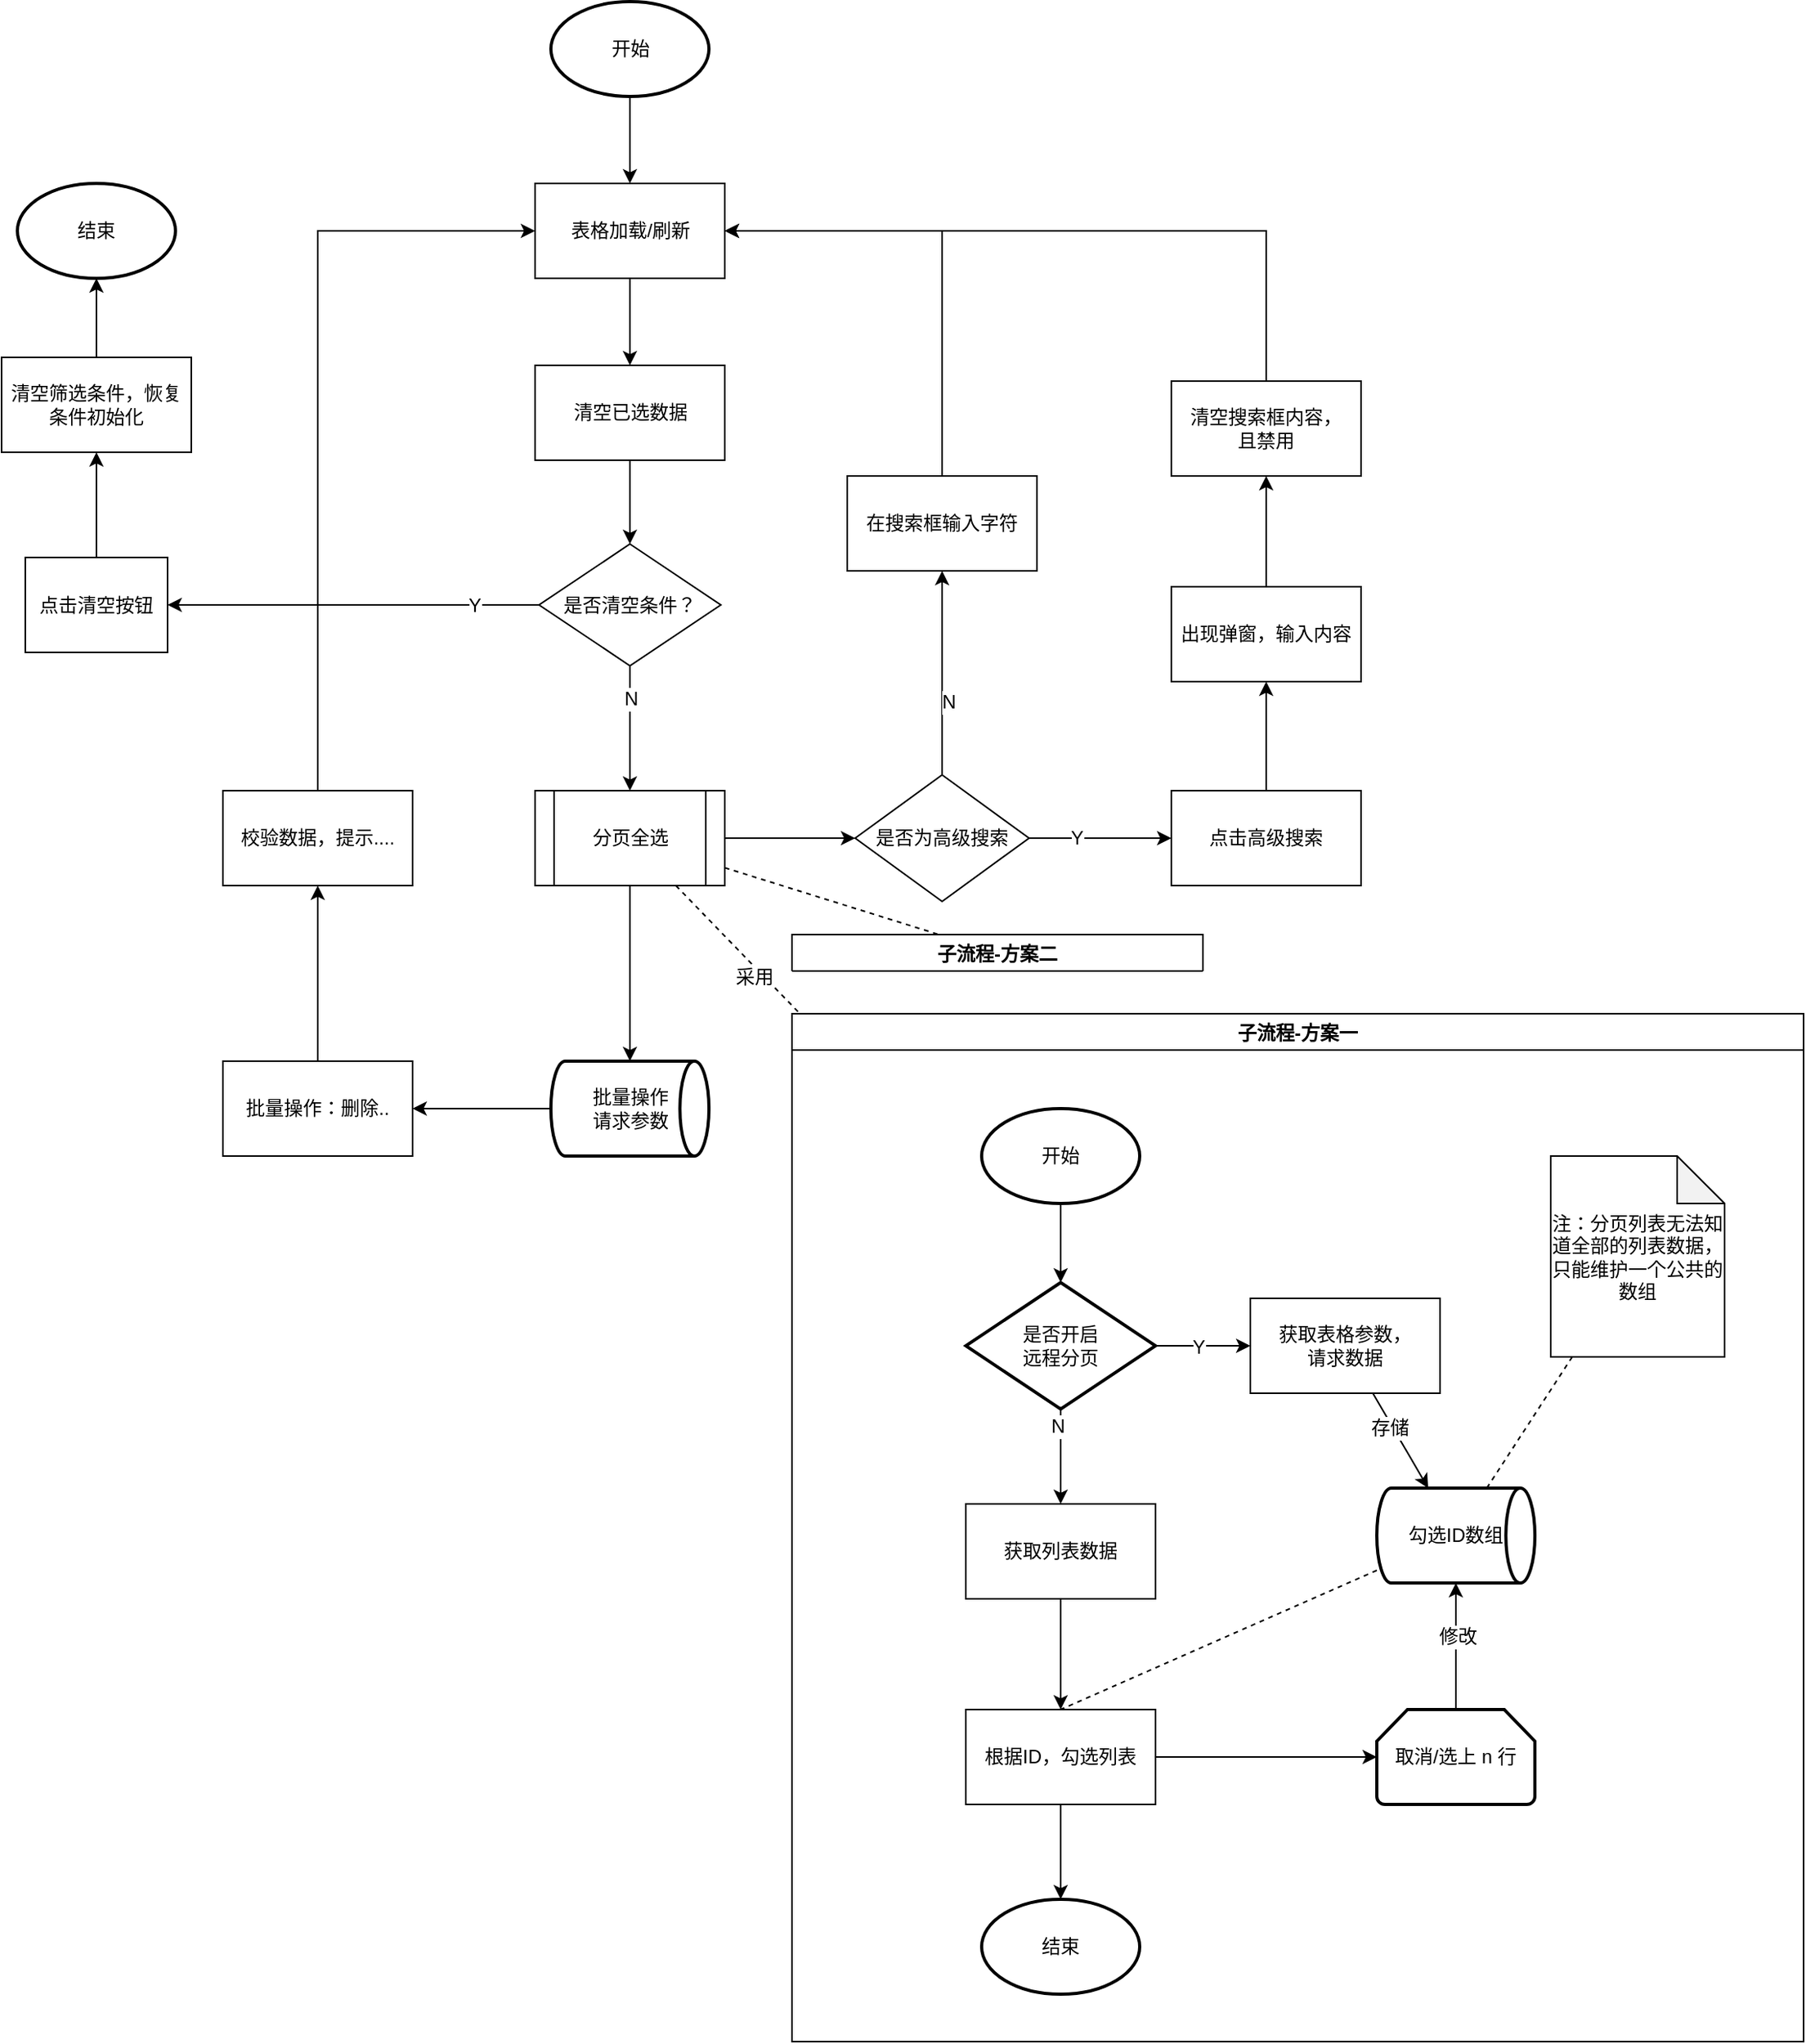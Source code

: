 <mxfile version="16.4.5" type="github">
  <diagram id="tylmd6H703V4njI5NdVM" name="流程图">
    <mxGraphModel dx="2692" dy="547" grid="1" gridSize="10" guides="1" tooltips="1" connect="1" arrows="1" fold="1" page="1" pageScale="1" pageWidth="827" pageHeight="1169" math="0" shadow="0">
      <root>
        <mxCell id="0" />
        <mxCell id="1" parent="0" />
        <mxCell id="W9F6NNUQzTTmFKawhoOd-1" value="" style="edgeStyle=orthogonalEdgeStyle;rounded=0;orthogonalLoop=1;jettySize=auto;html=1;" parent="1" source="W9F6NNUQzTTmFKawhoOd-2" target="W9F6NNUQzTTmFKawhoOd-36" edge="1">
          <mxGeometry relative="1" as="geometry" />
        </mxCell>
        <mxCell id="W9F6NNUQzTTmFKawhoOd-2" value="开始" style="strokeWidth=2;html=1;shape=mxgraph.flowchart.start_1;whiteSpace=wrap;" parent="1" vertex="1">
          <mxGeometry x="-1072.5" y="270" width="100" height="60" as="geometry" />
        </mxCell>
        <mxCell id="W9F6NNUQzTTmFKawhoOd-3" value="" style="edgeStyle=orthogonalEdgeStyle;rounded=0;orthogonalLoop=1;jettySize=auto;html=1;" parent="1" source="W9F6NNUQzTTmFKawhoOd-4" target="W9F6NNUQzTTmFKawhoOd-6" edge="1">
          <mxGeometry relative="1" as="geometry" />
        </mxCell>
        <mxCell id="W9F6NNUQzTTmFKawhoOd-4" value="点击高级搜索" style="rounded=0;whiteSpace=wrap;html=1;" parent="1" vertex="1">
          <mxGeometry x="-680" y="769" width="120" height="60" as="geometry" />
        </mxCell>
        <mxCell id="W9F6NNUQzTTmFKawhoOd-5" style="edgeStyle=orthogonalEdgeStyle;rounded=0;orthogonalLoop=1;jettySize=auto;html=1;" parent="1" source="W9F6NNUQzTTmFKawhoOd-6" target="W9F6NNUQzTTmFKawhoOd-35" edge="1">
          <mxGeometry relative="1" as="geometry">
            <mxPoint x="-940" y="943" as="targetPoint" />
          </mxGeometry>
        </mxCell>
        <mxCell id="W9F6NNUQzTTmFKawhoOd-6" value="出现弹窗，输入内容" style="rounded=0;whiteSpace=wrap;html=1;" parent="1" vertex="1">
          <mxGeometry x="-680" y="640" width="120" height="60" as="geometry" />
        </mxCell>
        <mxCell id="W9F6NNUQzTTmFKawhoOd-7" value="结束" style="strokeWidth=2;html=1;shape=mxgraph.flowchart.start_1;whiteSpace=wrap;" parent="1" vertex="1">
          <mxGeometry x="-1410" y="385" width="100" height="60" as="geometry" />
        </mxCell>
        <mxCell id="W9F6NNUQzTTmFKawhoOd-8" value="子流程-方案一" style="swimlane;" parent="1" vertex="1">
          <mxGeometry x="-920" y="910" width="640" height="650" as="geometry">
            <mxRectangle x="-920" y="910" width="270" height="23" as="alternateBounds" />
          </mxGeometry>
        </mxCell>
        <mxCell id="W9F6NNUQzTTmFKawhoOd-9" value="获取表格参数，&lt;br&gt;请求数据" style="rounded=0;whiteSpace=wrap;html=1;" parent="W9F6NNUQzTTmFKawhoOd-8" vertex="1">
          <mxGeometry x="290" y="180" width="120" height="60" as="geometry" />
        </mxCell>
        <mxCell id="W9F6NNUQzTTmFKawhoOd-10" style="edgeStyle=orthogonalEdgeStyle;rounded=0;orthogonalLoop=1;jettySize=auto;html=1;" parent="W9F6NNUQzTTmFKawhoOd-8" source="W9F6NNUQzTTmFKawhoOd-13" target="W9F6NNUQzTTmFKawhoOd-24" edge="1">
          <mxGeometry relative="1" as="geometry">
            <mxPoint x="320" y="555" as="sourcePoint" />
          </mxGeometry>
        </mxCell>
        <mxCell id="W9F6NNUQzTTmFKawhoOd-11" style="edgeStyle=orthogonalEdgeStyle;rounded=0;orthogonalLoop=1;jettySize=auto;html=1;entryX=0.5;entryY=0;entryDx=0;entryDy=0;" parent="W9F6NNUQzTTmFKawhoOd-8" source="W9F6NNUQzTTmFKawhoOd-12" target="W9F6NNUQzTTmFKawhoOd-13" edge="1">
          <mxGeometry relative="1" as="geometry" />
        </mxCell>
        <mxCell id="W9F6NNUQzTTmFKawhoOd-12" value="获取列表数据" style="rounded=0;whiteSpace=wrap;html=1;" parent="W9F6NNUQzTTmFKawhoOd-8" vertex="1">
          <mxGeometry x="110" y="310" width="120" height="60" as="geometry" />
        </mxCell>
        <mxCell id="W9F6NNUQzTTmFKawhoOd-13" value="根据ID，勾选列表" style="rounded=0;whiteSpace=wrap;html=1;" parent="W9F6NNUQzTTmFKawhoOd-8" vertex="1">
          <mxGeometry x="110" y="440" width="120" height="60" as="geometry" />
        </mxCell>
        <mxCell id="W9F6NNUQzTTmFKawhoOd-14" value="取消/选上 n 行" style="strokeWidth=2;html=1;shape=mxgraph.flowchart.loop_limit;whiteSpace=wrap;" parent="W9F6NNUQzTTmFKawhoOd-8" vertex="1">
          <mxGeometry x="370" y="440" width="100" height="60" as="geometry" />
        </mxCell>
        <mxCell id="W9F6NNUQzTTmFKawhoOd-15" value="" style="edgeStyle=orthogonalEdgeStyle;rounded=0;orthogonalLoop=1;jettySize=auto;html=1;" parent="W9F6NNUQzTTmFKawhoOd-8" source="W9F6NNUQzTTmFKawhoOd-13" target="W9F6NNUQzTTmFKawhoOd-14" edge="1">
          <mxGeometry relative="1" as="geometry">
            <mxPoint x="450" y="514" as="targetPoint" />
          </mxGeometry>
        </mxCell>
        <mxCell id="W9F6NNUQzTTmFKawhoOd-16" value="" style="endArrow=classic;html=1;" parent="W9F6NNUQzTTmFKawhoOd-8" source="W9F6NNUQzTTmFKawhoOd-9" target="W9F6NNUQzTTmFKawhoOd-25" edge="1">
          <mxGeometry width="50" height="50" relative="1" as="geometry">
            <mxPoint x="200" y="296" as="sourcePoint" />
            <mxPoint x="320" y="285.698" as="targetPoint" />
          </mxGeometry>
        </mxCell>
        <mxCell id="W9F6NNUQzTTmFKawhoOd-17" value="存储" style="text;html=1;align=center;verticalAlign=middle;resizable=0;points=[];labelBackgroundColor=#ffffff;" parent="W9F6NNUQzTTmFKawhoOd-16" vertex="1" connectable="0">
          <mxGeometry x="-0.303" y="-2" relative="1" as="geometry">
            <mxPoint as="offset" />
          </mxGeometry>
        </mxCell>
        <mxCell id="W9F6NNUQzTTmFKawhoOd-18" value="" style="endArrow=none;dashed=1;html=1;entryX=0.5;entryY=0;entryDx=0;entryDy=0;" parent="W9F6NNUQzTTmFKawhoOd-8" source="W9F6NNUQzTTmFKawhoOd-25" target="W9F6NNUQzTTmFKawhoOd-13" edge="1">
          <mxGeometry width="50" height="50" relative="1" as="geometry">
            <mxPoint x="397.895" y="357" as="sourcePoint" />
            <mxPoint x="410" y="421.711" as="targetPoint" />
          </mxGeometry>
        </mxCell>
        <mxCell id="W9F6NNUQzTTmFKawhoOd-19" style="edgeStyle=orthogonalEdgeStyle;rounded=0;orthogonalLoop=1;jettySize=auto;html=1;" parent="W9F6NNUQzTTmFKawhoOd-8" source="W9F6NNUQzTTmFKawhoOd-14" target="W9F6NNUQzTTmFKawhoOd-25" edge="1">
          <mxGeometry relative="1" as="geometry">
            <mxPoint x="320" y="588" as="sourcePoint" />
            <mxPoint x="435" y="357" as="targetPoint" />
          </mxGeometry>
        </mxCell>
        <mxCell id="W9F6NNUQzTTmFKawhoOd-20" value="修改" style="text;html=1;align=center;verticalAlign=middle;resizable=0;points=[];labelBackgroundColor=#ffffff;" parent="W9F6NNUQzTTmFKawhoOd-19" vertex="1" connectable="0">
          <mxGeometry x="0.163" y="-1" relative="1" as="geometry">
            <mxPoint as="offset" />
          </mxGeometry>
        </mxCell>
        <mxCell id="W9F6NNUQzTTmFKawhoOd-21" value="" style="edgeStyle=orthogonalEdgeStyle;rounded=0;orthogonalLoop=1;jettySize=auto;html=1;" parent="W9F6NNUQzTTmFKawhoOd-8" source="W9F6NNUQzTTmFKawhoOd-30" target="W9F6NNUQzTTmFKawhoOd-9" edge="1">
          <mxGeometry relative="1" as="geometry">
            <mxPoint x="140" y="200" as="targetPoint" />
          </mxGeometry>
        </mxCell>
        <mxCell id="W9F6NNUQzTTmFKawhoOd-22" value="Y" style="text;html=1;align=center;verticalAlign=middle;resizable=0;points=[];labelBackgroundColor=#ffffff;" parent="W9F6NNUQzTTmFKawhoOd-21" vertex="1" connectable="0">
          <mxGeometry x="-0.093" y="-1" relative="1" as="geometry">
            <mxPoint as="offset" />
          </mxGeometry>
        </mxCell>
        <mxCell id="W9F6NNUQzTTmFKawhoOd-23" value="开始" style="strokeWidth=2;html=1;shape=mxgraph.flowchart.start_1;whiteSpace=wrap;" parent="W9F6NNUQzTTmFKawhoOd-8" vertex="1">
          <mxGeometry x="120" y="60" width="100" height="60" as="geometry" />
        </mxCell>
        <mxCell id="W9F6NNUQzTTmFKawhoOd-24" value="结束" style="strokeWidth=2;html=1;shape=mxgraph.flowchart.start_1;whiteSpace=wrap;" parent="W9F6NNUQzTTmFKawhoOd-8" vertex="1">
          <mxGeometry x="120" y="560" width="100" height="60" as="geometry" />
        </mxCell>
        <mxCell id="W9F6NNUQzTTmFKawhoOd-25" value="勾选ID数组" style="strokeWidth=2;html=1;shape=mxgraph.flowchart.direct_data;whiteSpace=wrap;" parent="W9F6NNUQzTTmFKawhoOd-8" vertex="1">
          <mxGeometry x="370" y="300" width="100" height="60" as="geometry" />
        </mxCell>
        <mxCell id="W9F6NNUQzTTmFKawhoOd-26" value="&lt;span style=&quot;white-space: normal ; text-align: left&quot;&gt;注：分页列表无法知道全部的列表数据，只能维护一个公共的数组&lt;/span&gt;" style="shape=note;whiteSpace=wrap;html=1;backgroundOutline=1;darkOpacity=0.05;" parent="W9F6NNUQzTTmFKawhoOd-8" vertex="1">
          <mxGeometry x="480" y="90" width="110" height="127" as="geometry" />
        </mxCell>
        <mxCell id="W9F6NNUQzTTmFKawhoOd-27" value="" style="endArrow=none;dashed=1;html=1;" parent="W9F6NNUQzTTmFKawhoOd-8" source="W9F6NNUQzTTmFKawhoOd-26" target="W9F6NNUQzTTmFKawhoOd-25" edge="1">
          <mxGeometry width="50" height="50" relative="1" as="geometry">
            <mxPoint x="461.85" y="277" as="sourcePoint" />
            <mxPoint x="389.289" y="213.5" as="targetPoint" />
          </mxGeometry>
        </mxCell>
        <mxCell id="W9F6NNUQzTTmFKawhoOd-28" style="edgeStyle=orthogonalEdgeStyle;rounded=0;orthogonalLoop=1;jettySize=auto;html=1;exitX=0.5;exitY=1;exitDx=0;exitDy=0;exitPerimeter=0;" parent="W9F6NNUQzTTmFKawhoOd-8" source="W9F6NNUQzTTmFKawhoOd-30" target="W9F6NNUQzTTmFKawhoOd-12" edge="1">
          <mxGeometry relative="1" as="geometry" />
        </mxCell>
        <mxCell id="W9F6NNUQzTTmFKawhoOd-29" value="N" style="text;html=1;align=center;verticalAlign=middle;resizable=0;points=[];labelBackgroundColor=#ffffff;" parent="W9F6NNUQzTTmFKawhoOd-28" vertex="1" connectable="0">
          <mxGeometry x="-0.646" y="-2" relative="1" as="geometry">
            <mxPoint as="offset" />
          </mxGeometry>
        </mxCell>
        <mxCell id="W9F6NNUQzTTmFKawhoOd-30" value="是否开启&lt;br&gt;远程分页" style="strokeWidth=2;html=1;shape=mxgraph.flowchart.decision;whiteSpace=wrap;" parent="W9F6NNUQzTTmFKawhoOd-8" vertex="1">
          <mxGeometry x="110" y="170" width="120" height="80" as="geometry" />
        </mxCell>
        <mxCell id="W9F6NNUQzTTmFKawhoOd-31" value="" style="edgeStyle=orthogonalEdgeStyle;rounded=0;orthogonalLoop=1;jettySize=auto;html=1;" parent="W9F6NNUQzTTmFKawhoOd-8" source="W9F6NNUQzTTmFKawhoOd-23" target="W9F6NNUQzTTmFKawhoOd-30" edge="1">
          <mxGeometry relative="1" as="geometry">
            <mxPoint x="-720" y="1077" as="sourcePoint" />
            <mxPoint x="-720" y="1170" as="targetPoint" />
          </mxGeometry>
        </mxCell>
        <mxCell id="W9F6NNUQzTTmFKawhoOd-32" value="" style="endArrow=none;dashed=1;html=1;" parent="1" source="W9F6NNUQzTTmFKawhoOd-37" target="W9F6NNUQzTTmFKawhoOd-8" edge="1">
          <mxGeometry width="50" height="50" relative="1" as="geometry">
            <mxPoint x="-870" y="1031" as="sourcePoint" />
            <mxPoint x="-799.289" y="981" as="targetPoint" />
          </mxGeometry>
        </mxCell>
        <mxCell id="W9F6NNUQzTTmFKawhoOd-33" value="采用" style="text;html=1;align=center;verticalAlign=middle;resizable=0;points=[];labelBackgroundColor=#ffffff;" parent="W9F6NNUQzTTmFKawhoOd-32" vertex="1" connectable="0">
          <mxGeometry x="0.349" y="-4" relative="1" as="geometry">
            <mxPoint x="-1" as="offset" />
          </mxGeometry>
        </mxCell>
        <mxCell id="W9F6NNUQzTTmFKawhoOd-34" style="edgeStyle=orthogonalEdgeStyle;rounded=0;orthogonalLoop=1;jettySize=auto;html=1;exitX=0.5;exitY=0;exitDx=0;exitDy=0;entryX=1;entryY=0.5;entryDx=0;entryDy=0;" parent="1" source="W9F6NNUQzTTmFKawhoOd-35" target="W9F6NNUQzTTmFKawhoOd-36" edge="1">
          <mxGeometry relative="1" as="geometry" />
        </mxCell>
        <mxCell id="W9F6NNUQzTTmFKawhoOd-35" value="清空搜索框内容，&lt;br&gt;且禁用" style="rounded=0;whiteSpace=wrap;html=1;" parent="1" vertex="1">
          <mxGeometry x="-680" y="510" width="120" height="60" as="geometry" />
        </mxCell>
        <mxCell id="W9F6NNUQzTTmFKawhoOd-36" value="表格加载/刷新" style="rounded=0;whiteSpace=wrap;html=1;" parent="1" vertex="1">
          <mxGeometry x="-1082.5" y="385" width="120" height="60" as="geometry" />
        </mxCell>
        <mxCell id="W9F6NNUQzTTmFKawhoOd-37" value="分页全选" style="shape=process;whiteSpace=wrap;html=1;backgroundOutline=1;" parent="1" vertex="1">
          <mxGeometry x="-1082.5" y="769" width="120" height="60" as="geometry" />
        </mxCell>
        <mxCell id="W9F6NNUQzTTmFKawhoOd-38" style="edgeStyle=orthogonalEdgeStyle;rounded=0;orthogonalLoop=1;jettySize=auto;html=1;" parent="1" source="W9F6NNUQzTTmFKawhoOd-80" target="W9F6NNUQzTTmFKawhoOd-4" edge="1">
          <mxGeometry relative="1" as="geometry">
            <mxPoint x="-1020" y="680" as="sourcePoint" />
          </mxGeometry>
        </mxCell>
        <mxCell id="W9F6NNUQzTTmFKawhoOd-39" value="Y" style="text;html=1;align=center;verticalAlign=middle;resizable=0;points=[];labelBackgroundColor=#ffffff;" parent="W9F6NNUQzTTmFKawhoOd-38" vertex="1" connectable="0">
          <mxGeometry x="-0.333" relative="1" as="geometry">
            <mxPoint as="offset" />
          </mxGeometry>
        </mxCell>
        <mxCell id="W9F6NNUQzTTmFKawhoOd-40" style="edgeStyle=orthogonalEdgeStyle;rounded=0;orthogonalLoop=1;jettySize=auto;html=1;" parent="1" source="W9F6NNUQzTTmFKawhoOd-84" target="W9F6NNUQzTTmFKawhoOd-43" edge="1">
          <mxGeometry relative="1" as="geometry" />
        </mxCell>
        <mxCell id="W9F6NNUQzTTmFKawhoOd-41" style="edgeStyle=orthogonalEdgeStyle;rounded=0;orthogonalLoop=1;jettySize=auto;html=1;exitX=0.5;exitY=0;exitDx=0;exitDy=0;" parent="1" source="W9F6NNUQzTTmFKawhoOd-43" target="W9F6NNUQzTTmFKawhoOd-7" edge="1">
          <mxGeometry relative="1" as="geometry" />
        </mxCell>
        <mxCell id="W9F6NNUQzTTmFKawhoOd-42" style="edgeStyle=orthogonalEdgeStyle;rounded=0;orthogonalLoop=1;jettySize=auto;html=1;exitX=0.5;exitY=1;exitDx=0;exitDy=0;" parent="1" source="W9F6NNUQzTTmFKawhoOd-37" target="W9F6NNUQzTTmFKawhoOd-51" edge="1">
          <mxGeometry relative="1" as="geometry">
            <mxPoint x="-1110" y="922" as="sourcePoint" />
            <mxPoint x="-1010" y="1160" as="targetPoint" />
          </mxGeometry>
        </mxCell>
        <mxCell id="W9F6NNUQzTTmFKawhoOd-43" value="清空筛选条件，恢复条件初始化" style="rounded=0;whiteSpace=wrap;html=1;" parent="1" vertex="1">
          <mxGeometry x="-1420" y="495" width="120" height="60" as="geometry" />
        </mxCell>
        <mxCell id="W9F6NNUQzTTmFKawhoOd-44" style="edgeStyle=orthogonalEdgeStyle;rounded=0;orthogonalLoop=1;jettySize=auto;html=1;exitX=0.5;exitY=0;exitDx=0;exitDy=0;entryX=0;entryY=0.5;entryDx=0;entryDy=0;" parent="1" source="W9F6NNUQzTTmFKawhoOd-45" target="W9F6NNUQzTTmFKawhoOd-36" edge="1">
          <mxGeometry relative="1" as="geometry">
            <mxPoint x="-1235" y="1120" as="sourcePoint" />
            <mxPoint x="-1385" y="1096.5" as="targetPoint" />
            <Array as="points" />
          </mxGeometry>
        </mxCell>
        <mxCell id="W9F6NNUQzTTmFKawhoOd-45" value="校验数据，提示...." style="rounded=0;whiteSpace=wrap;html=1;" parent="1" vertex="1">
          <mxGeometry x="-1280" y="769" width="120" height="60" as="geometry" />
        </mxCell>
        <mxCell id="W9F6NNUQzTTmFKawhoOd-46" value="是否清空条件？" style="rhombus;whiteSpace=wrap;html=1;" parent="1" vertex="1">
          <mxGeometry x="-1080" y="613" width="115" height="77" as="geometry" />
        </mxCell>
        <mxCell id="W9F6NNUQzTTmFKawhoOd-47" value="" style="edgeStyle=orthogonalEdgeStyle;rounded=0;orthogonalLoop=1;jettySize=auto;html=1;" parent="1" source="W9F6NNUQzTTmFKawhoOd-52" target="W9F6NNUQzTTmFKawhoOd-46" edge="1">
          <mxGeometry relative="1" as="geometry">
            <mxPoint x="-1020" y="570" as="sourcePoint" />
            <mxPoint x="-1030" y="650" as="targetPoint" />
          </mxGeometry>
        </mxCell>
        <mxCell id="W9F6NNUQzTTmFKawhoOd-48" value="" style="edgeStyle=orthogonalEdgeStyle;rounded=0;orthogonalLoop=1;jettySize=auto;html=1;" parent="1" source="W9F6NNUQzTTmFKawhoOd-46" target="W9F6NNUQzTTmFKawhoOd-37" edge="1">
          <mxGeometry relative="1" as="geometry">
            <mxPoint x="-1027.5" y="680" as="sourcePoint" />
            <mxPoint x="-1027.4" y="740.063" as="targetPoint" />
          </mxGeometry>
        </mxCell>
        <mxCell id="W9F6NNUQzTTmFKawhoOd-49" value="N" style="text;html=1;align=center;verticalAlign=middle;resizable=0;points=[];labelBackgroundColor=#ffffff;" parent="W9F6NNUQzTTmFKawhoOd-48" vertex="1" connectable="0">
          <mxGeometry x="0.201" y="3" relative="1" as="geometry">
            <mxPoint x="-3.0" y="-27" as="offset" />
          </mxGeometry>
        </mxCell>
        <mxCell id="W9F6NNUQzTTmFKawhoOd-50" value="" style="edgeStyle=orthogonalEdgeStyle;rounded=0;orthogonalLoop=1;jettySize=auto;html=1;" parent="1" source="W9F6NNUQzTTmFKawhoOd-51" target="W9F6NNUQzTTmFKawhoOd-55" edge="1">
          <mxGeometry relative="1" as="geometry">
            <mxPoint x="-1090" y="970" as="targetPoint" />
          </mxGeometry>
        </mxCell>
        <mxCell id="W9F6NNUQzTTmFKawhoOd-51" value="批量操作&lt;br&gt;请求参数" style="strokeWidth=2;html=1;shape=mxgraph.flowchart.direct_data;whiteSpace=wrap;" parent="1" vertex="1">
          <mxGeometry x="-1072.5" y="940" width="100" height="60" as="geometry" />
        </mxCell>
        <mxCell id="W9F6NNUQzTTmFKawhoOd-52" value="清空已选数据" style="rounded=0;whiteSpace=wrap;html=1;" parent="1" vertex="1">
          <mxGeometry x="-1082.5" y="500" width="120" height="60" as="geometry" />
        </mxCell>
        <mxCell id="W9F6NNUQzTTmFKawhoOd-53" value="" style="edgeStyle=orthogonalEdgeStyle;rounded=0;orthogonalLoop=1;jettySize=auto;html=1;" parent="1" source="W9F6NNUQzTTmFKawhoOd-36" target="W9F6NNUQzTTmFKawhoOd-52" edge="1">
          <mxGeometry relative="1" as="geometry">
            <mxPoint x="-1022.5" y="445" as="sourcePoint" />
            <mxPoint x="-1022.5" y="613" as="targetPoint" />
          </mxGeometry>
        </mxCell>
        <mxCell id="W9F6NNUQzTTmFKawhoOd-54" value="" style="edgeStyle=orthogonalEdgeStyle;rounded=0;orthogonalLoop=1;jettySize=auto;html=1;" parent="1" source="W9F6NNUQzTTmFKawhoOd-55" target="W9F6NNUQzTTmFKawhoOd-45" edge="1">
          <mxGeometry relative="1" as="geometry" />
        </mxCell>
        <mxCell id="W9F6NNUQzTTmFKawhoOd-55" value="&lt;span style=&quot;white-space: normal&quot;&gt;批量操作：删除..&lt;/span&gt;" style="rounded=0;whiteSpace=wrap;html=1;" parent="1" vertex="1">
          <mxGeometry x="-1280" y="940" width="120" height="60" as="geometry" />
        </mxCell>
        <mxCell id="W9F6NNUQzTTmFKawhoOd-56" value="子流程-方案二" style="swimlane;" parent="1" vertex="1" collapsed="1">
          <mxGeometry x="-920" y="860" width="260" height="23" as="geometry">
            <mxRectangle x="-920" y="860" width="640" height="650" as="alternateBounds" />
          </mxGeometry>
        </mxCell>
        <mxCell id="W9F6NNUQzTTmFKawhoOd-57" value="" style="edgeStyle=orthogonalEdgeStyle;rounded=0;orthogonalLoop=1;jettySize=auto;html=1;" parent="W9F6NNUQzTTmFKawhoOd-56" source="W9F6NNUQzTTmFKawhoOd-69" target="W9F6NNUQzTTmFKawhoOd-60" edge="1">
          <mxGeometry relative="1" as="geometry">
            <mxPoint x="290" y="227" as="sourcePoint" />
          </mxGeometry>
        </mxCell>
        <mxCell id="W9F6NNUQzTTmFKawhoOd-58" style="edgeStyle=orthogonalEdgeStyle;rounded=0;orthogonalLoop=1;jettySize=auto;html=1;exitX=0;exitY=0.5;exitDx=0;exitDy=0;" parent="W9F6NNUQzTTmFKawhoOd-56" source="W9F6NNUQzTTmFKawhoOd-75" target="W9F6NNUQzTTmFKawhoOd-63" edge="1">
          <mxGeometry relative="1" as="geometry">
            <mxPoint x="290" y="440" as="targetPoint" />
          </mxGeometry>
        </mxCell>
        <mxCell id="W9F6NNUQzTTmFKawhoOd-59" value="N" style="text;html=1;align=center;verticalAlign=middle;resizable=0;points=[];labelBackgroundColor=#ffffff;" parent="W9F6NNUQzTTmFKawhoOd-58" vertex="1" connectable="0">
          <mxGeometry x="-0.611" y="25" relative="1" as="geometry">
            <mxPoint as="offset" />
          </mxGeometry>
        </mxCell>
        <mxCell id="W9F6NNUQzTTmFKawhoOd-60" value="获取列表数据" style="rounded=0;whiteSpace=wrap;html=1;" parent="W9F6NNUQzTTmFKawhoOd-56" vertex="1">
          <mxGeometry x="230" y="167" width="120" height="60" as="geometry" />
        </mxCell>
        <mxCell id="W9F6NNUQzTTmFKawhoOd-61" value="" style="edgeStyle=orthogonalEdgeStyle;rounded=0;orthogonalLoop=1;jettySize=auto;html=1;exitX=1;exitY=0.5;exitDx=0;exitDy=0;" parent="W9F6NNUQzTTmFKawhoOd-56" source="W9F6NNUQzTTmFKawhoOd-75" target="W9F6NNUQzTTmFKawhoOd-66" edge="1">
          <mxGeometry relative="1" as="geometry" />
        </mxCell>
        <mxCell id="W9F6NNUQzTTmFKawhoOd-62" value="Y" style="text;html=1;align=center;verticalAlign=middle;resizable=0;points=[];labelBackgroundColor=#ffffff;" parent="W9F6NNUQzTTmFKawhoOd-61" vertex="1" connectable="0">
          <mxGeometry x="-0.217" y="-10" relative="1" as="geometry">
            <mxPoint as="offset" />
          </mxGeometry>
        </mxCell>
        <mxCell id="W9F6NNUQzTTmFKawhoOd-63" value="选上 n 行" style="strokeWidth=2;html=1;shape=mxgraph.flowchart.loop_limit;whiteSpace=wrap;" parent="W9F6NNUQzTTmFKawhoOd-56" vertex="1">
          <mxGeometry x="130" y="380" width="100" height="60" as="geometry" />
        </mxCell>
        <mxCell id="W9F6NNUQzTTmFKawhoOd-64" style="edgeStyle=orthogonalEdgeStyle;rounded=0;orthogonalLoop=1;jettySize=auto;html=1;" parent="W9F6NNUQzTTmFKawhoOd-56" source="W9F6NNUQzTTmFKawhoOd-66" target="W9F6NNUQzTTmFKawhoOd-72" edge="1">
          <mxGeometry relative="1" as="geometry" />
        </mxCell>
        <mxCell id="W9F6NNUQzTTmFKawhoOd-65" value="修改unselect_list" style="text;html=1;align=center;verticalAlign=middle;resizable=0;points=[];labelBackgroundColor=#ffffff;" parent="W9F6NNUQzTTmFKawhoOd-64" vertex="1" connectable="0">
          <mxGeometry x="-0.339" y="-1" relative="1" as="geometry">
            <mxPoint as="offset" />
          </mxGeometry>
        </mxCell>
        <mxCell id="W9F6NNUQzTTmFKawhoOd-66" value="取消 n 行" style="strokeWidth=2;html=1;shape=mxgraph.flowchart.loop_limit;whiteSpace=wrap;" parent="W9F6NNUQzTTmFKawhoOd-56" vertex="1">
          <mxGeometry x="370" y="380" width="100" height="60" as="geometry" />
        </mxCell>
        <mxCell id="W9F6NNUQzTTmFKawhoOd-67" style="edgeStyle=orthogonalEdgeStyle;rounded=0;orthogonalLoop=1;jettySize=auto;html=1;" parent="W9F6NNUQzTTmFKawhoOd-56" source="W9F6NNUQzTTmFKawhoOd-63" target="W9F6NNUQzTTmFKawhoOd-72" edge="1">
          <mxGeometry relative="1" as="geometry">
            <mxPoint x="440" y="588" as="sourcePoint" />
            <mxPoint x="555" y="357" as="targetPoint" />
          </mxGeometry>
        </mxCell>
        <mxCell id="W9F6NNUQzTTmFKawhoOd-68" value="修改select_list" style="text;html=1;align=center;verticalAlign=middle;resizable=0;points=[];labelBackgroundColor=#ffffff;" parent="W9F6NNUQzTTmFKawhoOd-67" vertex="1" connectable="0">
          <mxGeometry x="0.163" y="-1" relative="1" as="geometry">
            <mxPoint as="offset" />
          </mxGeometry>
        </mxCell>
        <mxCell id="W9F6NNUQzTTmFKawhoOd-69" value="开始" style="strokeWidth=2;html=1;shape=mxgraph.flowchart.start_1;whiteSpace=wrap;" parent="W9F6NNUQzTTmFKawhoOd-56" vertex="1">
          <mxGeometry x="240" y="60" width="100" height="60" as="geometry" />
        </mxCell>
        <mxCell id="W9F6NNUQzTTmFKawhoOd-70" value="结束" style="strokeWidth=2;html=1;shape=mxgraph.flowchart.start_1;whiteSpace=wrap;" parent="W9F6NNUQzTTmFKawhoOd-56" vertex="1">
          <mxGeometry x="430" y="530" width="100" height="60" as="geometry" />
        </mxCell>
        <mxCell id="W9F6NNUQzTTmFKawhoOd-71" value="" style="edgeStyle=orthogonalEdgeStyle;rounded=0;orthogonalLoop=1;jettySize=auto;html=1;" parent="W9F6NNUQzTTmFKawhoOd-56" source="W9F6NNUQzTTmFKawhoOd-72" target="W9F6NNUQzTTmFKawhoOd-70" edge="1">
          <mxGeometry relative="1" as="geometry">
            <mxPoint x="450" y="560" as="targetPoint" />
          </mxGeometry>
        </mxCell>
        <mxCell id="W9F6NNUQzTTmFKawhoOd-72" value="请求对象" style="strokeWidth=2;html=1;shape=mxgraph.flowchart.direct_data;whiteSpace=wrap;" parent="W9F6NNUQzTTmFKawhoOd-56" vertex="1">
          <mxGeometry x="270" y="530" width="100" height="60" as="geometry" />
        </mxCell>
        <mxCell id="W9F6NNUQzTTmFKawhoOd-73" value="&lt;span style=&quot;white-space: normal ; text-align: left&quot;&gt;注：通过mode决定list是正选还是反选&lt;/span&gt;" style="shape=note;whiteSpace=wrap;html=1;backgroundOutline=1;darkOpacity=0.05;" parent="W9F6NNUQzTTmFKawhoOd-56" vertex="1">
          <mxGeometry x="30" y="470" width="110" height="127" as="geometry" />
        </mxCell>
        <mxCell id="W9F6NNUQzTTmFKawhoOd-74" value="" style="endArrow=none;dashed=1;html=1;" parent="W9F6NNUQzTTmFKawhoOd-56" source="W9F6NNUQzTTmFKawhoOd-73" target="W9F6NNUQzTTmFKawhoOd-72" edge="1">
          <mxGeometry width="50" height="50" relative="1" as="geometry">
            <mxPoint x="606.266" y="187" as="sourcePoint" />
            <mxPoint x="509.289" y="213.5" as="targetPoint" />
          </mxGeometry>
        </mxCell>
        <mxCell id="W9F6NNUQzTTmFKawhoOd-75" value="是否为全选模式？" style="rhombus;whiteSpace=wrap;html=1;" parent="W9F6NNUQzTTmFKawhoOd-56" vertex="1">
          <mxGeometry x="230" y="270" width="120" height="80" as="geometry" />
        </mxCell>
        <mxCell id="W9F6NNUQzTTmFKawhoOd-76" style="edgeStyle=orthogonalEdgeStyle;rounded=0;orthogonalLoop=1;jettySize=auto;html=1;" parent="W9F6NNUQzTTmFKawhoOd-56" source="W9F6NNUQzTTmFKawhoOd-60" target="W9F6NNUQzTTmFKawhoOd-75" edge="1">
          <mxGeometry relative="1" as="geometry">
            <mxPoint x="30" y="1170" as="sourcePoint" />
            <mxPoint x="-70" y="1300" as="targetPoint" />
          </mxGeometry>
        </mxCell>
        <mxCell id="W9F6NNUQzTTmFKawhoOd-77" value="" style="endArrow=none;dashed=1;html=1;" parent="1" source="W9F6NNUQzTTmFKawhoOd-37" target="W9F6NNUQzTTmFKawhoOd-56" edge="1">
          <mxGeometry width="50" height="50" relative="1" as="geometry">
            <mxPoint x="-1022.5" y="879" as="sourcePoint" />
            <mxPoint x="-1022.5" y="899.711" as="targetPoint" />
          </mxGeometry>
        </mxCell>
        <mxCell id="W9F6NNUQzTTmFKawhoOd-78" value="" style="edgeStyle=orthogonalEdgeStyle;rounded=0;orthogonalLoop=1;jettySize=auto;html=1;" parent="1" source="W9F6NNUQzTTmFKawhoOd-80" target="W9F6NNUQzTTmFKawhoOd-83" edge="1">
          <mxGeometry relative="1" as="geometry" />
        </mxCell>
        <mxCell id="W9F6NNUQzTTmFKawhoOd-79" value="N" style="text;html=1;align=center;verticalAlign=middle;resizable=0;points=[];labelBackgroundColor=#ffffff;" parent="W9F6NNUQzTTmFKawhoOd-78" vertex="1" connectable="0">
          <mxGeometry x="-0.287" y="-4" relative="1" as="geometry">
            <mxPoint as="offset" />
          </mxGeometry>
        </mxCell>
        <mxCell id="W9F6NNUQzTTmFKawhoOd-80" value="是否为高级搜索" style="rhombus;whiteSpace=wrap;html=1;" parent="1" vertex="1">
          <mxGeometry x="-880" y="759" width="110" height="80" as="geometry" />
        </mxCell>
        <mxCell id="W9F6NNUQzTTmFKawhoOd-81" style="edgeStyle=orthogonalEdgeStyle;rounded=0;orthogonalLoop=1;jettySize=auto;html=1;" parent="1" source="W9F6NNUQzTTmFKawhoOd-37" target="W9F6NNUQzTTmFKawhoOd-80" edge="1">
          <mxGeometry relative="1" as="geometry">
            <mxPoint x="-962.5" y="799" as="sourcePoint" />
            <mxPoint x="-730" y="799" as="targetPoint" />
          </mxGeometry>
        </mxCell>
        <mxCell id="W9F6NNUQzTTmFKawhoOd-82" style="edgeStyle=orthogonalEdgeStyle;rounded=0;orthogonalLoop=1;jettySize=auto;html=1;exitX=0.5;exitY=0;exitDx=0;exitDy=0;entryX=1;entryY=0.5;entryDx=0;entryDy=0;" parent="1" source="W9F6NNUQzTTmFKawhoOd-83" target="W9F6NNUQzTTmFKawhoOd-36" edge="1">
          <mxGeometry relative="1" as="geometry" />
        </mxCell>
        <mxCell id="W9F6NNUQzTTmFKawhoOd-83" value="在搜索框输入字符" style="rounded=0;whiteSpace=wrap;html=1;" parent="1" vertex="1">
          <mxGeometry x="-885" y="570" width="120" height="60" as="geometry" />
        </mxCell>
        <mxCell id="W9F6NNUQzTTmFKawhoOd-84" value="点击清空按钮" style="rounded=0;whiteSpace=wrap;html=1;" parent="1" vertex="1">
          <mxGeometry x="-1405" y="621.5" width="90" height="60" as="geometry" />
        </mxCell>
        <mxCell id="W9F6NNUQzTTmFKawhoOd-85" style="edgeStyle=orthogonalEdgeStyle;rounded=0;orthogonalLoop=1;jettySize=auto;html=1;exitX=0;exitY=0.5;exitDx=0;exitDy=0;" parent="1" source="W9F6NNUQzTTmFKawhoOd-46" target="W9F6NNUQzTTmFKawhoOd-84" edge="1">
          <mxGeometry relative="1" as="geometry">
            <mxPoint x="-1075" y="651.5" as="sourcePoint" />
            <mxPoint x="-1290" y="651.5" as="targetPoint" />
          </mxGeometry>
        </mxCell>
        <mxCell id="W9F6NNUQzTTmFKawhoOd-86" value="Y" style="text;html=1;align=center;verticalAlign=middle;resizable=0;points=[];labelBackgroundColor=#ffffff;" parent="W9F6NNUQzTTmFKawhoOd-85" vertex="1" connectable="0">
          <mxGeometry x="-0.771" y="3" relative="1" as="geometry">
            <mxPoint x="-14" y="-3" as="offset" />
          </mxGeometry>
        </mxCell>
      </root>
    </mxGraphModel>
  </diagram>
</mxfile>
